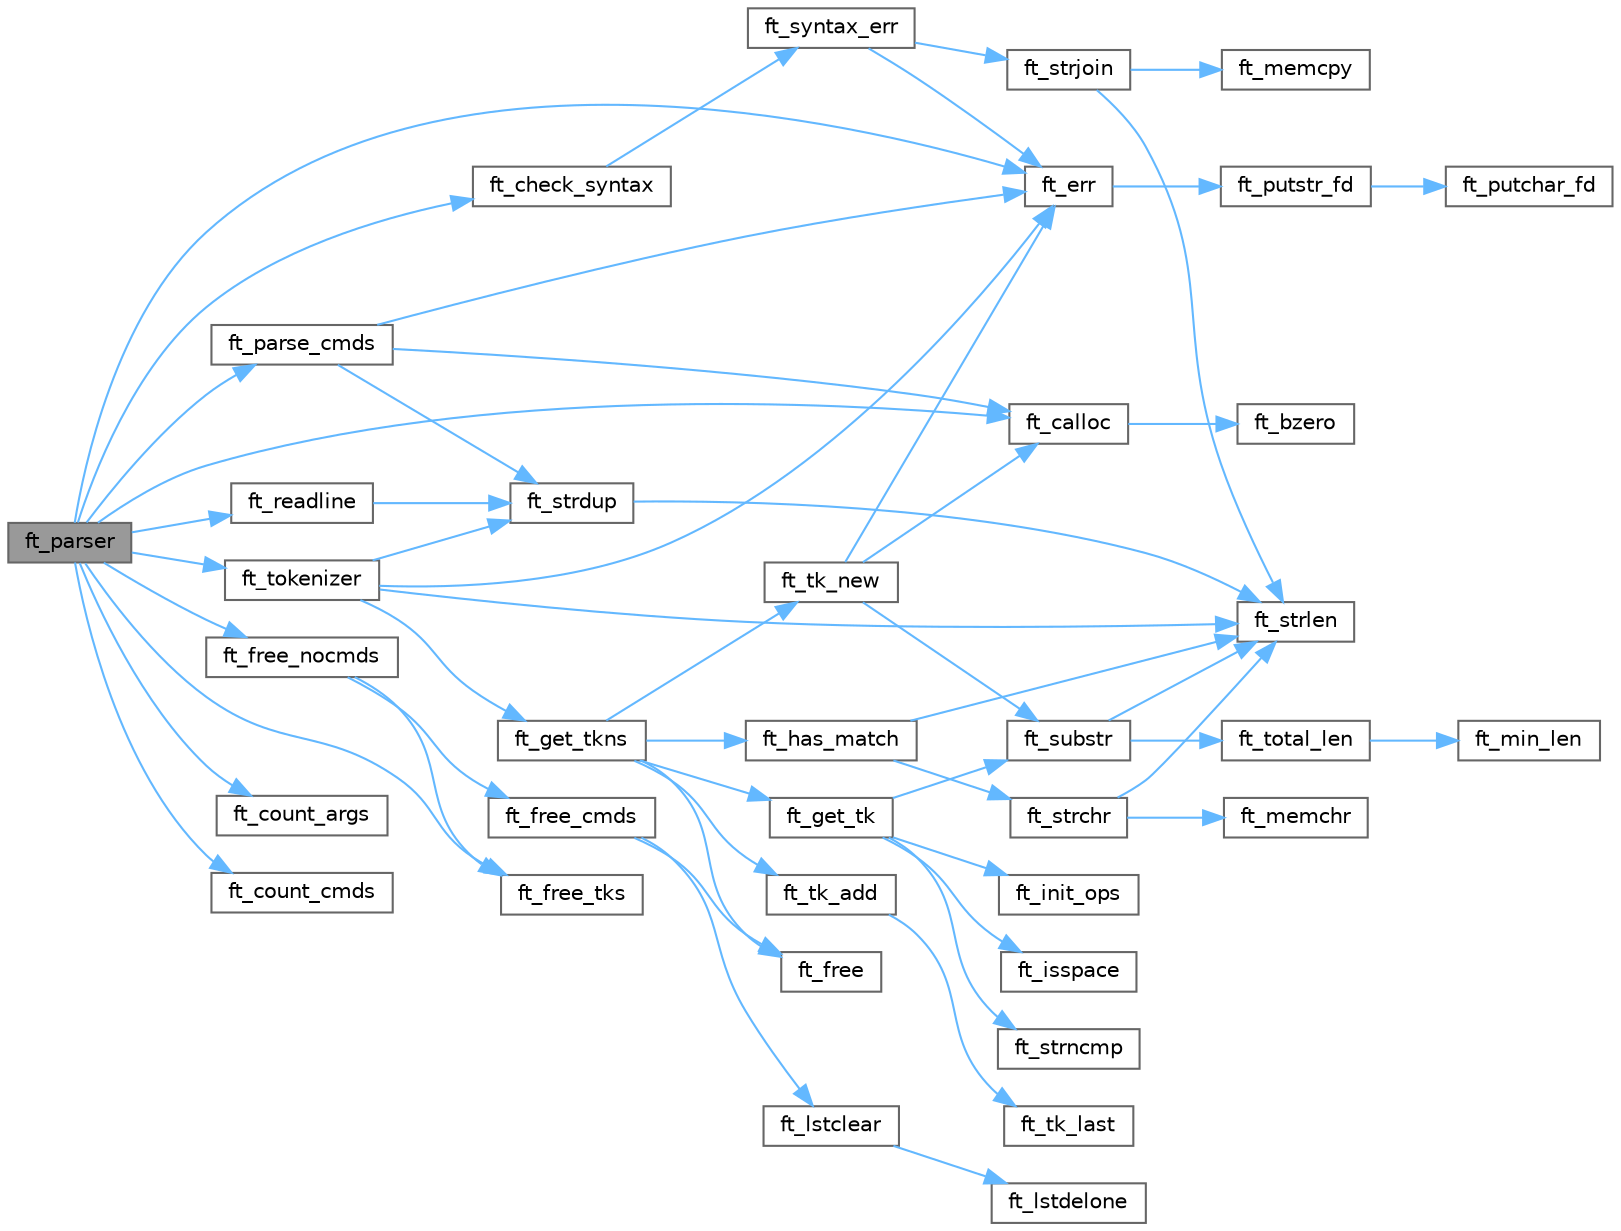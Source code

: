 digraph "ft_parser"
{
 // LATEX_PDF_SIZE
  bgcolor="transparent";
  edge [fontname=Helvetica,fontsize=10,labelfontname=Helvetica,labelfontsize=10];
  node [fontname=Helvetica,fontsize=10,shape=box,height=0.2,width=0.4];
  rankdir="LR";
  Node1 [id="Node000001",label="ft_parser",height=0.2,width=0.4,color="gray40", fillcolor="grey60", style="filled", fontcolor="black",tooltip=" "];
  Node1 -> Node2 [id="edge1_Node000001_Node000002",color="steelblue1",style="solid",tooltip=" "];
  Node2 [id="Node000002",label="ft_calloc",height=0.2,width=0.4,color="grey40", fillcolor="white", style="filled",URL="$ft__calloc_8c.html#a55cb9602200ccf92a7f43e58c6ee2679",tooltip=" "];
  Node2 -> Node3 [id="edge2_Node000002_Node000003",color="steelblue1",style="solid",tooltip=" "];
  Node3 [id="Node000003",label="ft_bzero",height=0.2,width=0.4,color="grey40", fillcolor="white", style="filled",URL="$ft__bzero_8c.html#a5937ab0d08e31d0e3e4a16ec71e293a1",tooltip=" "];
  Node1 -> Node4 [id="edge3_Node000001_Node000004",color="steelblue1",style="solid",tooltip=" "];
  Node4 [id="Node000004",label="ft_check_syntax",height=0.2,width=0.4,color="grey40", fillcolor="white", style="filled",URL="$group__parser.html#gaa22a052c6a28e37e783cd6ae07745c64",tooltip="Check if a given token's list is a valid command syntactically."];
  Node4 -> Node5 [id="edge4_Node000004_Node000005",color="steelblue1",style="solid",tooltip=" "];
  Node5 [id="Node000005",label="ft_syntax_err",height=0.2,width=0.4,color="grey40", fillcolor="white", style="filled",URL="$group__error.html#ga55bf2d68d178053b81b3ab6a793394b9",tooltip="Create error message."];
  Node5 -> Node6 [id="edge5_Node000005_Node000006",color="steelblue1",style="solid",tooltip=" "];
  Node6 [id="Node000006",label="ft_err",height=0.2,width=0.4,color="grey40", fillcolor="white", style="filled",URL="$group__error.html#gac47de99d45d512bc26c9d02d999b2ae8",tooltip="Error printing."];
  Node6 -> Node7 [id="edge6_Node000006_Node000007",color="steelblue1",style="solid",tooltip=" "];
  Node7 [id="Node000007",label="ft_putstr_fd",height=0.2,width=0.4,color="grey40", fillcolor="white", style="filled",URL="$ft__putstr__fd_8c.html#a00b0638f31a75c7a30f77f33888bfb73",tooltip=" "];
  Node7 -> Node8 [id="edge7_Node000007_Node000008",color="steelblue1",style="solid",tooltip=" "];
  Node8 [id="Node000008",label="ft_putchar_fd",height=0.2,width=0.4,color="grey40", fillcolor="white", style="filled",URL="$ft__putchar__fd_8c.html#a03ef80b25dc4a521379fa92ad97bad21",tooltip=" "];
  Node5 -> Node9 [id="edge8_Node000005_Node000009",color="steelblue1",style="solid",tooltip=" "];
  Node9 [id="Node000009",label="ft_strjoin",height=0.2,width=0.4,color="grey40", fillcolor="white", style="filled",URL="$ft__strjoin_8c.html#a91e6e3e428bcc9f2291b700e1829b82b",tooltip=" "];
  Node9 -> Node10 [id="edge9_Node000009_Node000010",color="steelblue1",style="solid",tooltip=" "];
  Node10 [id="Node000010",label="ft_memcpy",height=0.2,width=0.4,color="grey40", fillcolor="white", style="filled",URL="$ft__memcpy_8c.html#a41a6f05af30cf85ff63a08e383826322",tooltip=" "];
  Node9 -> Node11 [id="edge10_Node000009_Node000011",color="steelblue1",style="solid",tooltip=" "];
  Node11 [id="Node000011",label="ft_strlen",height=0.2,width=0.4,color="grey40", fillcolor="white", style="filled",URL="$ft__strlen_8c.html#abbb8c6c4ed85d892e7f1509f65f5768a",tooltip=" "];
  Node1 -> Node12 [id="edge11_Node000001_Node000012",color="steelblue1",style="solid",tooltip=" "];
  Node12 [id="Node000012",label="ft_count_args",height=0.2,width=0.4,color="grey40", fillcolor="white", style="filled",URL="$group__parser.html#ga52e037fea08f118f59b7c1752eb6af34",tooltip=" "];
  Node1 -> Node13 [id="edge12_Node000001_Node000013",color="steelblue1",style="solid",tooltip=" "];
  Node13 [id="Node000013",label="ft_count_cmds",height=0.2,width=0.4,color="grey40", fillcolor="white", style="filled",URL="$group__parser.html#gaa3179f80246087daa180f820abc3b338",tooltip=" "];
  Node1 -> Node6 [id="edge13_Node000001_Node000006",color="steelblue1",style="solid",tooltip=" "];
  Node1 -> Node14 [id="edge14_Node000001_Node000014",color="steelblue1",style="solid",tooltip=" "];
  Node14 [id="Node000014",label="ft_free_nocmds",height=0.2,width=0.4,color="grey40", fillcolor="white", style="filled",URL="$group__free.html#gaa52938c94e55f66c7b3a972c5095a046",tooltip="Free commands and tokens when no commands were parsed."];
  Node14 -> Node15 [id="edge15_Node000014_Node000015",color="steelblue1",style="solid",tooltip=" "];
  Node15 [id="Node000015",label="ft_free_cmds",height=0.2,width=0.4,color="grey40", fillcolor="white", style="filled",URL="$group__free.html#gaaefd9a2b2e8298ba86dcfae92e927153",tooltip=" "];
  Node15 -> Node16 [id="edge16_Node000015_Node000016",color="steelblue1",style="solid",tooltip=" "];
  Node16 [id="Node000016",label="ft_free",height=0.2,width=0.4,color="grey40", fillcolor="white", style="filled",URL="$ft__free_8c.html#aa1fa5092f17c4da4ee3f45bd33f44250",tooltip="Free a pointer and set it to NULL."];
  Node15 -> Node17 [id="edge17_Node000015_Node000017",color="steelblue1",style="solid",tooltip=" "];
  Node17 [id="Node000017",label="ft_lstclear",height=0.2,width=0.4,color="grey40", fillcolor="white", style="filled",URL="$ft__lstclear_8c.html#a6e900cfaea2857bbf490f3105e38da93",tooltip=" "];
  Node17 -> Node18 [id="edge18_Node000017_Node000018",color="steelblue1",style="solid",tooltip=" "];
  Node18 [id="Node000018",label="ft_lstdelone",height=0.2,width=0.4,color="grey40", fillcolor="white", style="filled",URL="$ft__lstdelone_8c.html#a5a9f8525fb79e5334890c0aaebc82f69",tooltip=" "];
  Node14 -> Node19 [id="edge19_Node000014_Node000019",color="steelblue1",style="solid",tooltip=" "];
  Node19 [id="Node000019",label="ft_free_tks",height=0.2,width=0.4,color="grey40", fillcolor="white", style="filled",URL="$group__free.html#ga90c324db90a565cf6986d663c810d830",tooltip=" "];
  Node1 -> Node19 [id="edge20_Node000001_Node000019",color="steelblue1",style="solid",tooltip=" "];
  Node1 -> Node20 [id="edge21_Node000001_Node000020",color="steelblue1",style="solid",tooltip=" "];
  Node20 [id="Node000020",label="ft_parse_cmds",height=0.2,width=0.4,color="grey40", fillcolor="white", style="filled",URL="$group__parser.html#ga1c9fccee473239887eab4fb369d3024b",tooltip="Parse commands from token list."];
  Node20 -> Node2 [id="edge22_Node000020_Node000002",color="steelblue1",style="solid",tooltip=" "];
  Node20 -> Node6 [id="edge23_Node000020_Node000006",color="steelblue1",style="solid",tooltip=" "];
  Node20 -> Node21 [id="edge24_Node000020_Node000021",color="steelblue1",style="solid",tooltip=" "];
  Node21 [id="Node000021",label="ft_strdup",height=0.2,width=0.4,color="grey40", fillcolor="white", style="filled",URL="$ft__strdup_8c.html#aebe73f27c70c56ac5053f860ef5436c9",tooltip=" "];
  Node21 -> Node11 [id="edge25_Node000021_Node000011",color="steelblue1",style="solid",tooltip=" "];
  Node1 -> Node22 [id="edge26_Node000001_Node000022",color="steelblue1",style="solid",tooltip=" "];
  Node22 [id="Node000022",label="ft_readline",height=0.2,width=0.4,color="grey40", fillcolor="white", style="filled",URL="$group__minishell.html#gae4aa364999eab99d33375c0575db2d73",tooltip="Readline wrapper."];
  Node22 -> Node21 [id="edge27_Node000022_Node000021",color="steelblue1",style="solid",tooltip=" "];
  Node1 -> Node23 [id="edge28_Node000001_Node000023",color="steelblue1",style="solid",tooltip=" "];
  Node23 [id="Node000023",label="ft_tokenizer",height=0.2,width=0.4,color="grey40", fillcolor="white", style="filled",URL="$group__tokenizer.html#gad54fbbb5fa283dba9909ddee5af8e96e",tooltip="Tokenizer."];
  Node23 -> Node6 [id="edge29_Node000023_Node000006",color="steelblue1",style="solid",tooltip=" "];
  Node23 -> Node24 [id="edge30_Node000023_Node000024",color="steelblue1",style="solid",tooltip=" "];
  Node24 [id="Node000024",label="ft_get_tkns",height=0.2,width=0.4,color="grey40", fillcolor="white", style="filled",URL="$group__tokenizer.html#gac7e43dc3da1f3162f45536e737c83148",tooltip="Get tokens from line."];
  Node24 -> Node16 [id="edge31_Node000024_Node000016",color="steelblue1",style="solid",tooltip=" "];
  Node24 -> Node25 [id="edge32_Node000024_Node000025",color="steelblue1",style="solid",tooltip=" "];
  Node25 [id="Node000025",label="ft_get_tk",height=0.2,width=0.4,color="grey40", fillcolor="white", style="filled",URL="$group__tokenizer.html#gaff1a04e198620fc85509ae994dc84bc8",tooltip="Find matching token operation."];
  Node25 -> Node26 [id="edge33_Node000025_Node000026",color="steelblue1",style="solid",tooltip=" "];
  Node26 [id="Node000026",label="ft_init_ops",height=0.2,width=0.4,color="grey40", fillcolor="white", style="filled",URL="$group__tokenizer.html#gaa970535e308776b35f1781134d1b6cdd",tooltip="Initialize t_tk_ops array with all supported tokens."];
  Node25 -> Node27 [id="edge34_Node000025_Node000027",color="steelblue1",style="solid",tooltip=" "];
  Node27 [id="Node000027",label="ft_isspace",height=0.2,width=0.4,color="grey40", fillcolor="white", style="filled",URL="$ft__isspace_8c.html#a76cd21d0fd288012f02809cba504f650",tooltip=" "];
  Node25 -> Node28 [id="edge35_Node000025_Node000028",color="steelblue1",style="solid",tooltip=" "];
  Node28 [id="Node000028",label="ft_strncmp",height=0.2,width=0.4,color="grey40", fillcolor="white", style="filled",URL="$ft__strncmp_8c.html#a9d2fe792187aa4ed08e5864fb2c4d6dc",tooltip=" "];
  Node25 -> Node29 [id="edge36_Node000025_Node000029",color="steelblue1",style="solid",tooltip=" "];
  Node29 [id="Node000029",label="ft_substr",height=0.2,width=0.4,color="grey40", fillcolor="white", style="filled",URL="$ft__substr_8c.html#a78c402cbf3d55b1374693c3b7d34f71d",tooltip=" "];
  Node29 -> Node11 [id="edge37_Node000029_Node000011",color="steelblue1",style="solid",tooltip=" "];
  Node29 -> Node30 [id="edge38_Node000029_Node000030",color="steelblue1",style="solid",tooltip=" "];
  Node30 [id="Node000030",label="ft_total_len",height=0.2,width=0.4,color="grey40", fillcolor="white", style="filled",URL="$ft__substr_8c.html#a7ddc5f08ba3e547f46d9fa5679b1c010",tooltip=" "];
  Node30 -> Node31 [id="edge39_Node000030_Node000031",color="steelblue1",style="solid",tooltip=" "];
  Node31 [id="Node000031",label="ft_min_len",height=0.2,width=0.4,color="grey40", fillcolor="white", style="filled",URL="$ft__substr_8c.html#a977e5487d42500008fe8003744d4b29d",tooltip=" "];
  Node24 -> Node32 [id="edge40_Node000024_Node000032",color="steelblue1",style="solid",tooltip=" "];
  Node32 [id="Node000032",label="ft_has_match",height=0.2,width=0.4,color="grey40", fillcolor="white", style="filled",URL="$group__tokenizer.html#ga04709fd5daefe2c32e9ed76f8bfa492a",tooltip="Check if line contains a matching closing quote."];
  Node32 -> Node33 [id="edge41_Node000032_Node000033",color="steelblue1",style="solid",tooltip=" "];
  Node33 [id="Node000033",label="ft_strchr",height=0.2,width=0.4,color="grey40", fillcolor="white", style="filled",URL="$ft__strchr_8c.html#aa6d0c2d180f32ee585485e1a1ce3d55d",tooltip="Searches for the first occurrence of the character c."];
  Node33 -> Node34 [id="edge42_Node000033_Node000034",color="steelblue1",style="solid",tooltip=" "];
  Node34 [id="Node000034",label="ft_memchr",height=0.2,width=0.4,color="grey40", fillcolor="white", style="filled",URL="$ft__memchr_8c.html#abf633e8e48a8afbe61947f61de5ac695",tooltip=" "];
  Node33 -> Node11 [id="edge43_Node000033_Node000011",color="steelblue1",style="solid",tooltip=" "];
  Node32 -> Node11 [id="edge44_Node000032_Node000011",color="steelblue1",style="solid",tooltip=" "];
  Node24 -> Node35 [id="edge45_Node000024_Node000035",color="steelblue1",style="solid",tooltip=" "];
  Node35 [id="Node000035",label="ft_tk_add",height=0.2,width=0.4,color="grey40", fillcolor="white", style="filled",URL="$group__tk__list.html#gacfc1c62b2b36d20b8ae3ac3c253fb2b5",tooltip="Add token to list."];
  Node35 -> Node36 [id="edge46_Node000035_Node000036",color="steelblue1",style="solid",tooltip=" "];
  Node36 [id="Node000036",label="ft_tk_last",height=0.2,width=0.4,color="grey40", fillcolor="white", style="filled",URL="$group__tk__list.html#ga241c80abbeebb821ce72427181d974c6",tooltip="Get last token in list."];
  Node24 -> Node37 [id="edge47_Node000024_Node000037",color="steelblue1",style="solid",tooltip=" "];
  Node37 [id="Node000037",label="ft_tk_new",height=0.2,width=0.4,color="grey40", fillcolor="white", style="filled",URL="$group__tk__list.html#ga4c42f84cb9d01ff4c5a02b447ba4d680",tooltip="Create new token."];
  Node37 -> Node2 [id="edge48_Node000037_Node000002",color="steelblue1",style="solid",tooltip=" "];
  Node37 -> Node6 [id="edge49_Node000037_Node000006",color="steelblue1",style="solid",tooltip=" "];
  Node37 -> Node29 [id="edge50_Node000037_Node000029",color="steelblue1",style="solid",tooltip=" "];
  Node23 -> Node21 [id="edge51_Node000023_Node000021",color="steelblue1",style="solid",tooltip=" "];
  Node23 -> Node11 [id="edge52_Node000023_Node000011",color="steelblue1",style="solid",tooltip=" "];
}
